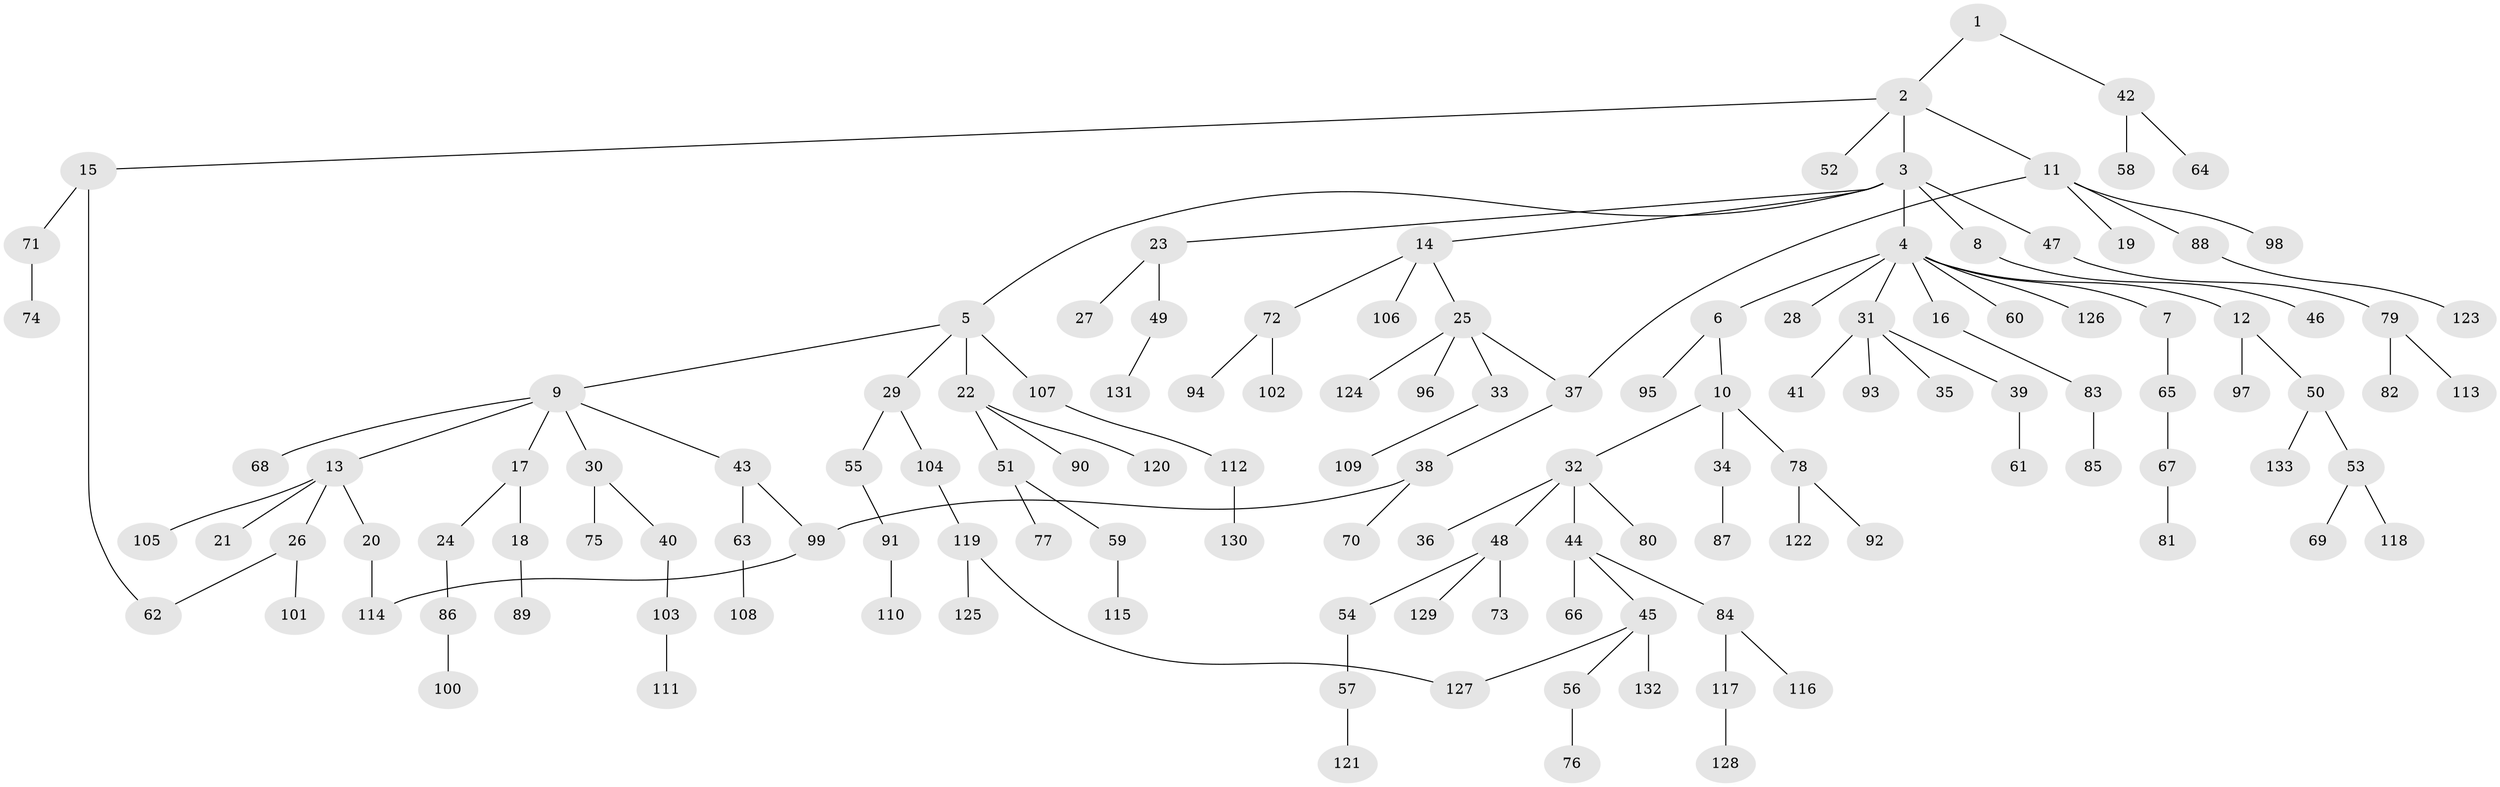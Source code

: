 // coarse degree distribution, {7: 0.010638297872340425, 5: 0.02127659574468085, 3: 0.1595744680851064, 2: 0.3191489361702128, 4: 0.07446808510638298, 1: 0.40425531914893614, 8: 0.010638297872340425}
// Generated by graph-tools (version 1.1) at 2025/36/03/04/25 23:36:10]
// undirected, 133 vertices, 137 edges
graph export_dot {
  node [color=gray90,style=filled];
  1;
  2;
  3;
  4;
  5;
  6;
  7;
  8;
  9;
  10;
  11;
  12;
  13;
  14;
  15;
  16;
  17;
  18;
  19;
  20;
  21;
  22;
  23;
  24;
  25;
  26;
  27;
  28;
  29;
  30;
  31;
  32;
  33;
  34;
  35;
  36;
  37;
  38;
  39;
  40;
  41;
  42;
  43;
  44;
  45;
  46;
  47;
  48;
  49;
  50;
  51;
  52;
  53;
  54;
  55;
  56;
  57;
  58;
  59;
  60;
  61;
  62;
  63;
  64;
  65;
  66;
  67;
  68;
  69;
  70;
  71;
  72;
  73;
  74;
  75;
  76;
  77;
  78;
  79;
  80;
  81;
  82;
  83;
  84;
  85;
  86;
  87;
  88;
  89;
  90;
  91;
  92;
  93;
  94;
  95;
  96;
  97;
  98;
  99;
  100;
  101;
  102;
  103;
  104;
  105;
  106;
  107;
  108;
  109;
  110;
  111;
  112;
  113;
  114;
  115;
  116;
  117;
  118;
  119;
  120;
  121;
  122;
  123;
  124;
  125;
  126;
  127;
  128;
  129;
  130;
  131;
  132;
  133;
  1 -- 2;
  1 -- 42;
  2 -- 3;
  2 -- 11;
  2 -- 15;
  2 -- 52;
  3 -- 4;
  3 -- 5;
  3 -- 8;
  3 -- 14;
  3 -- 23;
  3 -- 47;
  4 -- 6;
  4 -- 7;
  4 -- 12;
  4 -- 16;
  4 -- 28;
  4 -- 31;
  4 -- 60;
  4 -- 126;
  5 -- 9;
  5 -- 22;
  5 -- 29;
  5 -- 107;
  6 -- 10;
  6 -- 95;
  7 -- 65;
  8 -- 46;
  9 -- 13;
  9 -- 17;
  9 -- 30;
  9 -- 43;
  9 -- 68;
  10 -- 32;
  10 -- 34;
  10 -- 78;
  11 -- 19;
  11 -- 88;
  11 -- 98;
  11 -- 37;
  12 -- 50;
  12 -- 97;
  13 -- 20;
  13 -- 21;
  13 -- 26;
  13 -- 105;
  14 -- 25;
  14 -- 72;
  14 -- 106;
  15 -- 62;
  15 -- 71;
  16 -- 83;
  17 -- 18;
  17 -- 24;
  18 -- 89;
  20 -- 114;
  22 -- 51;
  22 -- 90;
  22 -- 120;
  23 -- 27;
  23 -- 49;
  24 -- 86;
  25 -- 33;
  25 -- 37;
  25 -- 96;
  25 -- 124;
  26 -- 101;
  26 -- 62;
  29 -- 55;
  29 -- 104;
  30 -- 40;
  30 -- 75;
  31 -- 35;
  31 -- 39;
  31 -- 41;
  31 -- 93;
  32 -- 36;
  32 -- 44;
  32 -- 48;
  32 -- 80;
  33 -- 109;
  34 -- 87;
  37 -- 38;
  38 -- 70;
  38 -- 99;
  39 -- 61;
  40 -- 103;
  42 -- 58;
  42 -- 64;
  43 -- 63;
  43 -- 99;
  44 -- 45;
  44 -- 66;
  44 -- 84;
  45 -- 56;
  45 -- 127;
  45 -- 132;
  47 -- 79;
  48 -- 54;
  48 -- 73;
  48 -- 129;
  49 -- 131;
  50 -- 53;
  50 -- 133;
  51 -- 59;
  51 -- 77;
  53 -- 69;
  53 -- 118;
  54 -- 57;
  55 -- 91;
  56 -- 76;
  57 -- 121;
  59 -- 115;
  63 -- 108;
  65 -- 67;
  67 -- 81;
  71 -- 74;
  72 -- 94;
  72 -- 102;
  78 -- 92;
  78 -- 122;
  79 -- 82;
  79 -- 113;
  83 -- 85;
  84 -- 116;
  84 -- 117;
  86 -- 100;
  88 -- 123;
  91 -- 110;
  99 -- 114;
  103 -- 111;
  104 -- 119;
  107 -- 112;
  112 -- 130;
  117 -- 128;
  119 -- 125;
  119 -- 127;
}
